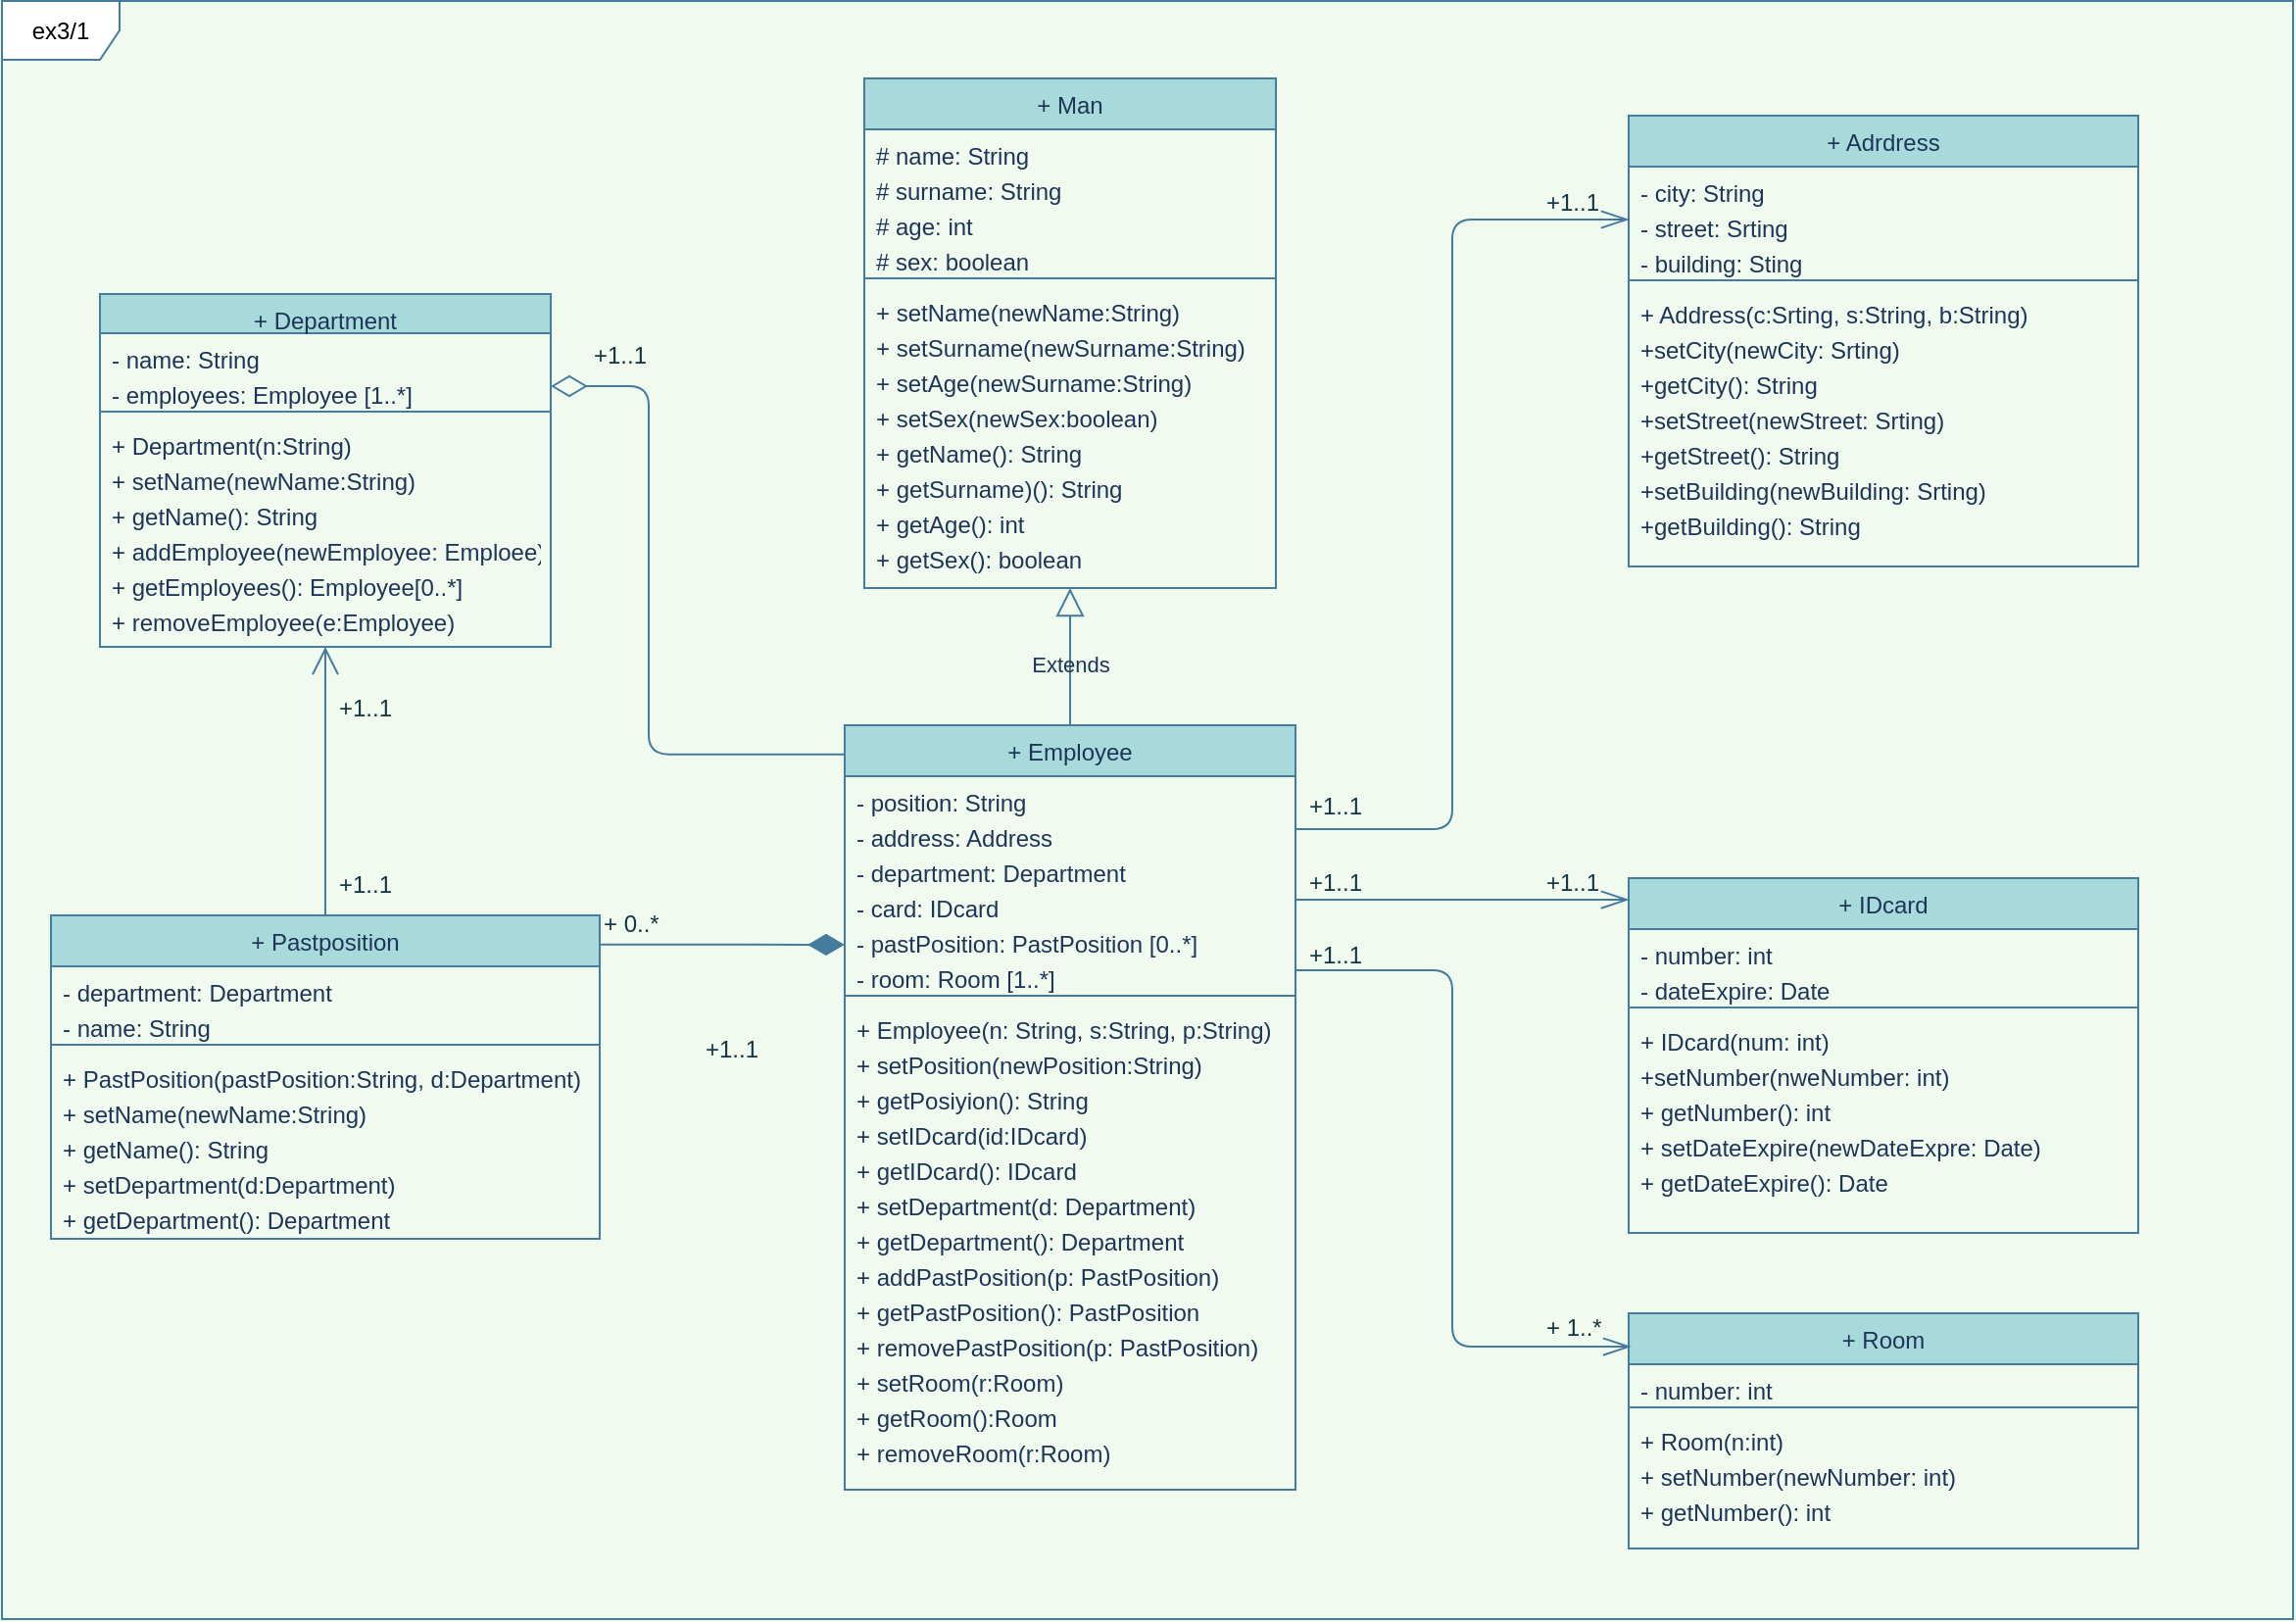<mxfile version="14.2.7" type="device" pages="2"><diagram id="0iILdP_5cUwptJnb2uIY" name="Employee"><mxGraphModel dx="2031" dy="1134" grid="0" gridSize="10" guides="1" tooltips="1" connect="1" arrows="1" fold="1" page="1" pageScale="1" pageWidth="1169" pageHeight="827" background="#F1FAEE" math="0" shadow="0"><root><mxCell id="neFrcyK-OJVRuAGMz_hc-0"/><mxCell id="neFrcyK-OJVRuAGMz_hc-1" parent="neFrcyK-OJVRuAGMz_hc-0"/><mxCell id="0Ms6TyaOkabTUyCEX6IC-0" value="ex3/1" style="shape=umlFrame;whiteSpace=wrap;html=1;strokeColor=#457B9D;" vertex="1" parent="neFrcyK-OJVRuAGMz_hc-1"><mxGeometry y="0.5" width="1169" height="825.5" as="geometry"/></mxCell><mxCell id="Z_2GAVHwuUL97Tbq77kx-0" value="+ Man" style="swimlane;fontStyle=0;align=center;verticalAlign=top;childLayout=stackLayout;horizontal=1;startSize=26;horizontalStack=0;resizeParent=1;resizeLast=0;collapsible=1;marginBottom=0;rounded=0;shadow=0;strokeWidth=1;fillColor=#A8DADC;strokeColor=#457B9D;fontColor=#1D3557;" vertex="1" parent="neFrcyK-OJVRuAGMz_hc-1"><mxGeometry x="440" y="40" width="210" height="260" as="geometry"><mxRectangle x="220" y="120" width="160" height="26" as="alternateBounds"/></mxGeometry></mxCell><mxCell id="Z_2GAVHwuUL97Tbq77kx-1" value="# name: String" style="text;align=left;verticalAlign=top;spacingLeft=4;spacingRight=4;overflow=hidden;rotatable=0;points=[[0,0.5],[1,0.5]];portConstraint=eastwest;fontColor=#1D3557;" vertex="1" parent="Z_2GAVHwuUL97Tbq77kx-0"><mxGeometry y="26" width="210" height="18" as="geometry"/></mxCell><mxCell id="Z_2GAVHwuUL97Tbq77kx-2" value="# surname: String" style="text;align=left;verticalAlign=top;spacingLeft=4;spacingRight=4;overflow=hidden;rotatable=0;points=[[0,0.5],[1,0.5]];portConstraint=eastwest;fontColor=#1D3557;" vertex="1" parent="Z_2GAVHwuUL97Tbq77kx-0"><mxGeometry y="44" width="210" height="18" as="geometry"/></mxCell><mxCell id="Z_2GAVHwuUL97Tbq77kx-3" value="# age: int" style="text;align=left;verticalAlign=top;spacingLeft=4;spacingRight=4;overflow=hidden;rotatable=0;points=[[0,0.5],[1,0.5]];portConstraint=eastwest;rounded=0;shadow=0;html=0;fontColor=#1D3557;" vertex="1" parent="Z_2GAVHwuUL97Tbq77kx-0"><mxGeometry y="62" width="210" height="18" as="geometry"/></mxCell><mxCell id="Z_2GAVHwuUL97Tbq77kx-4" value="# sex: boolean" style="text;align=left;verticalAlign=top;spacingLeft=4;spacingRight=4;overflow=hidden;rotatable=0;points=[[0,0.5],[1,0.5]];portConstraint=eastwest;rounded=0;shadow=0;html=0;fontColor=#1D3557;" vertex="1" parent="Z_2GAVHwuUL97Tbq77kx-0"><mxGeometry y="80" width="210" height="18" as="geometry"/></mxCell><mxCell id="Z_2GAVHwuUL97Tbq77kx-6" value="" style="line;html=1;strokeWidth=1;align=left;verticalAlign=middle;spacingTop=-1;spacingLeft=3;spacingRight=3;rotatable=0;labelPosition=right;points=[];portConstraint=eastwest;fillColor=#A8DADC;strokeColor=#457B9D;fontColor=#1D3557;labelBackgroundColor=#F1FAEE;" vertex="1" parent="Z_2GAVHwuUL97Tbq77kx-0"><mxGeometry y="98" width="210" height="8" as="geometry"/></mxCell><mxCell id="Z_2GAVHwuUL97Tbq77kx-7" value="+ setName(newName:String)" style="text;align=left;verticalAlign=top;spacingLeft=4;spacingRight=4;overflow=hidden;rotatable=0;points=[[0,0.5],[1,0.5]];portConstraint=eastwest;fontColor=#1D3557;" vertex="1" parent="Z_2GAVHwuUL97Tbq77kx-0"><mxGeometry y="106" width="210" height="18" as="geometry"/></mxCell><mxCell id="Z_2GAVHwuUL97Tbq77kx-8" value="+ setSurname(newSurname:String)" style="text;align=left;verticalAlign=top;spacingLeft=4;spacingRight=4;overflow=hidden;rotatable=0;points=[[0,0.5],[1,0.5]];portConstraint=eastwest;fontColor=#1D3557;" vertex="1" parent="Z_2GAVHwuUL97Tbq77kx-0"><mxGeometry y="124" width="210" height="18" as="geometry"/></mxCell><mxCell id="Z_2GAVHwuUL97Tbq77kx-9" value="+ setAge(newSurname:String)" style="text;align=left;verticalAlign=top;spacingLeft=4;spacingRight=4;overflow=hidden;rotatable=0;points=[[0,0.5],[1,0.5]];portConstraint=eastwest;fontColor=#1D3557;" vertex="1" parent="Z_2GAVHwuUL97Tbq77kx-0"><mxGeometry y="142" width="210" height="18" as="geometry"/></mxCell><mxCell id="Z_2GAVHwuUL97Tbq77kx-11" value="+ setSex(newSex:boolean)" style="text;align=left;verticalAlign=top;spacingLeft=4;spacingRight=4;overflow=hidden;rotatable=0;points=[[0,0.5],[1,0.5]];portConstraint=eastwest;fontColor=#1D3557;" vertex="1" parent="Z_2GAVHwuUL97Tbq77kx-0"><mxGeometry y="160" width="210" height="18" as="geometry"/></mxCell><mxCell id="Hs12AMYSNjTTlic0OzZ_-0" value="+ getName(): String" style="text;align=left;verticalAlign=top;spacingLeft=4;spacingRight=4;overflow=hidden;rotatable=0;points=[[0,0.5],[1,0.5]];portConstraint=eastwest;fontColor=#1D3557;" vertex="1" parent="Z_2GAVHwuUL97Tbq77kx-0"><mxGeometry y="178" width="210" height="18" as="geometry"/></mxCell><mxCell id="Z_2GAVHwuUL97Tbq77kx-12" value="+ getSurname)(): String" style="text;align=left;verticalAlign=top;spacingLeft=4;spacingRight=4;overflow=hidden;rotatable=0;points=[[0,0.5],[1,0.5]];portConstraint=eastwest;fontColor=#1D3557;" vertex="1" parent="Z_2GAVHwuUL97Tbq77kx-0"><mxGeometry y="196" width="210" height="18" as="geometry"/></mxCell><mxCell id="Z_2GAVHwuUL97Tbq77kx-13" value="+ getAge(): int" style="text;align=left;verticalAlign=top;spacingLeft=4;spacingRight=4;overflow=hidden;rotatable=0;points=[[0,0.5],[1,0.5]];portConstraint=eastwest;fontColor=#1D3557;fontSize=12;" vertex="1" parent="Z_2GAVHwuUL97Tbq77kx-0"><mxGeometry y="214" width="210" height="18" as="geometry"/></mxCell><mxCell id="Hs12AMYSNjTTlic0OzZ_-2" value="+ getSex(): boolean" style="text;align=left;verticalAlign=top;spacingLeft=4;spacingRight=4;overflow=hidden;rotatable=0;points=[[0,0.5],[1,0.5]];portConstraint=eastwest;fontColor=#1D3557;fontSize=12;" vertex="1" parent="Z_2GAVHwuUL97Tbq77kx-0"><mxGeometry y="232" width="210" height="18" as="geometry"/></mxCell><mxCell id="Hs12AMYSNjTTlic0OzZ_-3" value="+ Department" style="swimlane;fontStyle=0;align=center;verticalAlign=top;childLayout=stackLayout;horizontal=1;startSize=20;horizontalStack=0;resizeParent=1;resizeLast=0;collapsible=1;marginBottom=0;rounded=0;shadow=0;strokeWidth=1;fillColor=#A8DADC;strokeColor=#457B9D;fontColor=#1D3557;" vertex="1" parent="neFrcyK-OJVRuAGMz_hc-1"><mxGeometry x="50" y="150" width="230" height="180" as="geometry"><mxRectangle x="220" y="120" width="160" height="26" as="alternateBounds"/></mxGeometry></mxCell><mxCell id="Hs12AMYSNjTTlic0OzZ_-4" value="- name: String" style="text;align=left;verticalAlign=top;spacingLeft=4;spacingRight=4;overflow=hidden;rotatable=0;points=[[0,0.5],[1,0.5]];portConstraint=eastwest;fontColor=#1D3557;" vertex="1" parent="Hs12AMYSNjTTlic0OzZ_-3"><mxGeometry y="20" width="230" height="18" as="geometry"/></mxCell><mxCell id="Hs12AMYSNjTTlic0OzZ_-6" value="- employees: Employee [1..*]" style="text;align=left;verticalAlign=top;spacingLeft=4;spacingRight=4;overflow=hidden;rotatable=0;points=[[0,0.5],[1,0.5]];portConstraint=eastwest;rounded=0;shadow=0;html=0;fontColor=#1D3557;" vertex="1" parent="Hs12AMYSNjTTlic0OzZ_-3"><mxGeometry y="38" width="230" height="18" as="geometry"/></mxCell><mxCell id="Hs12AMYSNjTTlic0OzZ_-8" value="" style="line;html=1;strokeWidth=1;align=left;verticalAlign=middle;spacingTop=-1;spacingLeft=3;spacingRight=3;rotatable=0;labelPosition=right;points=[];portConstraint=eastwest;fillColor=#A8DADC;strokeColor=#457B9D;fontColor=#1D3557;labelBackgroundColor=#F1FAEE;" vertex="1" parent="Hs12AMYSNjTTlic0OzZ_-3"><mxGeometry y="56" width="230" height="8" as="geometry"/></mxCell><mxCell id="Hs12AMYSNjTTlic0OzZ_-9" value="+ Department(n:String)" style="text;align=left;verticalAlign=top;spacingLeft=4;spacingRight=4;overflow=hidden;rotatable=0;points=[[0,0.5],[1,0.5]];portConstraint=eastwest;fontColor=#1D3557;" vertex="1" parent="Hs12AMYSNjTTlic0OzZ_-3"><mxGeometry y="64" width="230" height="18" as="geometry"/></mxCell><mxCell id="7q_mIjjOqBe89eImIgjW-1" value="+ setName(newName:String)" style="text;align=left;verticalAlign=top;spacingLeft=4;spacingRight=4;overflow=hidden;rotatable=0;points=[[0,0.5],[1,0.5]];portConstraint=eastwest;fontColor=#1D3557;" vertex="1" parent="Hs12AMYSNjTTlic0OzZ_-3"><mxGeometry y="82" width="230" height="18" as="geometry"/></mxCell><mxCell id="7q_mIjjOqBe89eImIgjW-2" value="+ getName(): String" style="text;align=left;verticalAlign=top;spacingLeft=4;spacingRight=4;overflow=hidden;rotatable=0;points=[[0,0.5],[1,0.5]];portConstraint=eastwest;fontColor=#1D3557;" vertex="1" parent="Hs12AMYSNjTTlic0OzZ_-3"><mxGeometry y="100" width="230" height="18" as="geometry"/></mxCell><mxCell id="7q_mIjjOqBe89eImIgjW-3" value="+ addEmployee(newEmployee: Emploee)" style="text;align=left;verticalAlign=top;spacingLeft=4;spacingRight=4;overflow=hidden;rotatable=0;points=[[0,0.5],[1,0.5]];portConstraint=eastwest;fontColor=#1D3557;" vertex="1" parent="Hs12AMYSNjTTlic0OzZ_-3"><mxGeometry y="118" width="230" height="18" as="geometry"/></mxCell><mxCell id="7q_mIjjOqBe89eImIgjW-4" value="+ getEmployees(): Employee[0..*]" style="text;align=left;verticalAlign=top;spacingLeft=4;spacingRight=4;overflow=hidden;rotatable=0;points=[[0,0.5],[1,0.5]];portConstraint=eastwest;fontColor=#1D3557;" vertex="1" parent="Hs12AMYSNjTTlic0OzZ_-3"><mxGeometry y="136" width="230" height="18" as="geometry"/></mxCell><mxCell id="7q_mIjjOqBe89eImIgjW-5" value="+ removeEmployee(e:Employee)" style="text;align=left;verticalAlign=top;spacingLeft=4;spacingRight=4;overflow=hidden;rotatable=0;points=[[0,0.5],[1,0.5]];portConstraint=eastwest;fontColor=#1D3557;" vertex="1" parent="Hs12AMYSNjTTlic0OzZ_-3"><mxGeometry y="154" width="230" height="18" as="geometry"/></mxCell><mxCell id="7q_mIjjOqBe89eImIgjW-6" value="+ Adrdress" style="swimlane;fontStyle=0;align=center;verticalAlign=top;childLayout=stackLayout;horizontal=1;startSize=26;horizontalStack=0;resizeParent=1;resizeLast=0;collapsible=1;marginBottom=0;rounded=0;shadow=0;strokeWidth=1;fillColor=#A8DADC;strokeColor=#457B9D;fontColor=#1D3557;" vertex="1" parent="neFrcyK-OJVRuAGMz_hc-1"><mxGeometry x="830" y="59" width="260" height="230" as="geometry"><mxRectangle x="220" y="120" width="160" height="26" as="alternateBounds"/></mxGeometry></mxCell><mxCell id="7q_mIjjOqBe89eImIgjW-7" value="- city: String" style="text;align=left;verticalAlign=top;spacingLeft=4;spacingRight=4;overflow=hidden;rotatable=0;points=[[0,0.5],[1,0.5]];portConstraint=eastwest;fontColor=#1D3557;" vertex="1" parent="7q_mIjjOqBe89eImIgjW-6"><mxGeometry y="26" width="260" height="18" as="geometry"/></mxCell><mxCell id="7q_mIjjOqBe89eImIgjW-8" value="- street: Srting" style="text;align=left;verticalAlign=top;spacingLeft=4;spacingRight=4;overflow=hidden;rotatable=0;points=[[0,0.5],[1,0.5]];portConstraint=eastwest;fontColor=#1D3557;" vertex="1" parent="7q_mIjjOqBe89eImIgjW-6"><mxGeometry y="44" width="260" height="18" as="geometry"/></mxCell><mxCell id="7q_mIjjOqBe89eImIgjW-9" value="- building: Sting" style="text;align=left;verticalAlign=top;spacingLeft=4;spacingRight=4;overflow=hidden;rotatable=0;points=[[0,0.5],[1,0.5]];portConstraint=eastwest;rounded=0;shadow=0;html=0;fontColor=#1D3557;" vertex="1" parent="7q_mIjjOqBe89eImIgjW-6"><mxGeometry y="62" width="260" height="18" as="geometry"/></mxCell><mxCell id="7q_mIjjOqBe89eImIgjW-11" value="" style="line;html=1;strokeWidth=1;align=left;verticalAlign=middle;spacingTop=-1;spacingLeft=3;spacingRight=3;rotatable=0;labelPosition=right;points=[];portConstraint=eastwest;fillColor=#A8DADC;strokeColor=#457B9D;fontColor=#1D3557;labelBackgroundColor=#F1FAEE;" vertex="1" parent="7q_mIjjOqBe89eImIgjW-6"><mxGeometry y="80" width="260" height="8" as="geometry"/></mxCell><mxCell id="7q_mIjjOqBe89eImIgjW-12" value="+ Address(c:Srting, s:String, b:String)" style="text;align=left;verticalAlign=top;spacingLeft=4;spacingRight=4;overflow=hidden;rotatable=0;points=[[0,0.5],[1,0.5]];portConstraint=eastwest;fontColor=#1D3557;" vertex="1" parent="7q_mIjjOqBe89eImIgjW-6"><mxGeometry y="88" width="260" height="18" as="geometry"/></mxCell><mxCell id="7q_mIjjOqBe89eImIgjW-13" value="+setCity(newCity: Srting)" style="text;align=left;verticalAlign=top;spacingLeft=4;spacingRight=4;overflow=hidden;rotatable=0;points=[[0,0.5],[1,0.5]];portConstraint=eastwest;fontColor=#1D3557;" vertex="1" parent="7q_mIjjOqBe89eImIgjW-6"><mxGeometry y="106" width="260" height="18" as="geometry"/></mxCell><mxCell id="7q_mIjjOqBe89eImIgjW-14" value="+getCity(): String" style="text;align=left;verticalAlign=top;spacingLeft=4;spacingRight=4;overflow=hidden;rotatable=0;points=[[0,0.5],[1,0.5]];portConstraint=eastwest;fontColor=#1D3557;" vertex="1" parent="7q_mIjjOqBe89eImIgjW-6"><mxGeometry y="124" width="260" height="18" as="geometry"/></mxCell><mxCell id="7q_mIjjOqBe89eImIgjW-20" value="+setStreet(newStreet: Srting)" style="text;align=left;verticalAlign=top;spacingLeft=4;spacingRight=4;overflow=hidden;rotatable=0;points=[[0,0.5],[1,0.5]];portConstraint=eastwest;fontColor=#1D3557;" vertex="1" parent="7q_mIjjOqBe89eImIgjW-6"><mxGeometry y="142" width="260" height="18" as="geometry"/></mxCell><mxCell id="7q_mIjjOqBe89eImIgjW-21" value="+getStreet(): String" style="text;align=left;verticalAlign=top;spacingLeft=4;spacingRight=4;overflow=hidden;rotatable=0;points=[[0,0.5],[1,0.5]];portConstraint=eastwest;fontColor=#1D3557;" vertex="1" parent="7q_mIjjOqBe89eImIgjW-6"><mxGeometry y="160" width="260" height="18" as="geometry"/></mxCell><mxCell id="7q_mIjjOqBe89eImIgjW-22" value="+setBuilding(newBuilding: Srting)" style="text;align=left;verticalAlign=top;spacingLeft=4;spacingRight=4;overflow=hidden;rotatable=0;points=[[0,0.5],[1,0.5]];portConstraint=eastwest;fontColor=#1D3557;" vertex="1" parent="7q_mIjjOqBe89eImIgjW-6"><mxGeometry y="178" width="260" height="18" as="geometry"/></mxCell><mxCell id="7q_mIjjOqBe89eImIgjW-23" value="+getBuilding(): String" style="text;align=left;verticalAlign=top;spacingLeft=4;spacingRight=4;overflow=hidden;rotatable=0;points=[[0,0.5],[1,0.5]];portConstraint=eastwest;fontColor=#1D3557;" vertex="1" parent="7q_mIjjOqBe89eImIgjW-6"><mxGeometry y="196" width="260" height="18" as="geometry"/></mxCell><mxCell id="7q_mIjjOqBe89eImIgjW-117" style="edgeStyle=orthogonalEdgeStyle;curved=0;rounded=1;sketch=0;orthogonalLoop=1;jettySize=auto;html=1;entryX=0.5;entryY=1;entryDx=0;entryDy=0;fillColor=#A8DADC;fontColor=#1D3557;endArrow=open;endFill=0;endSize=12;startSize=12;strokeColor=#457B9D;" edge="1" parent="neFrcyK-OJVRuAGMz_hc-1" source="7q_mIjjOqBe89eImIgjW-24" target="Hs12AMYSNjTTlic0OzZ_-3"><mxGeometry relative="1" as="geometry"/></mxCell><mxCell id="7q_mIjjOqBe89eImIgjW-24" value="+ Pastposition" style="swimlane;fontStyle=0;align=center;verticalAlign=top;childLayout=stackLayout;horizontal=1;startSize=26;horizontalStack=0;resizeParent=1;resizeLast=0;collapsible=1;marginBottom=0;rounded=0;shadow=0;strokeWidth=1;fillColor=#A8DADC;strokeColor=#457B9D;fontColor=#1D3557;" vertex="1" parent="neFrcyK-OJVRuAGMz_hc-1"><mxGeometry x="25" y="467" width="280" height="165" as="geometry"><mxRectangle x="220" y="120" width="160" height="26" as="alternateBounds"/></mxGeometry></mxCell><mxCell id="7q_mIjjOqBe89eImIgjW-25" value="- department: Department" style="text;align=left;verticalAlign=top;spacingLeft=4;spacingRight=4;overflow=hidden;rotatable=0;points=[[0,0.5],[1,0.5]];portConstraint=eastwest;fontColor=#1D3557;" vertex="1" parent="7q_mIjjOqBe89eImIgjW-24"><mxGeometry y="26" width="280" height="18" as="geometry"/></mxCell><mxCell id="7q_mIjjOqBe89eImIgjW-26" value="- name: String" style="text;align=left;verticalAlign=top;spacingLeft=4;spacingRight=4;overflow=hidden;rotatable=0;points=[[0,0.5],[1,0.5]];portConstraint=eastwest;rounded=0;shadow=0;html=0;fontColor=#1D3557;" vertex="1" parent="7q_mIjjOqBe89eImIgjW-24"><mxGeometry y="44" width="280" height="18" as="geometry"/></mxCell><mxCell id="7q_mIjjOqBe89eImIgjW-27" value="" style="line;html=1;strokeWidth=1;align=left;verticalAlign=middle;spacingTop=-1;spacingLeft=3;spacingRight=3;rotatable=0;labelPosition=right;points=[];portConstraint=eastwest;fillColor=#A8DADC;strokeColor=#457B9D;fontColor=#1D3557;labelBackgroundColor=#F1FAEE;" vertex="1" parent="7q_mIjjOqBe89eImIgjW-24"><mxGeometry y="62" width="280" height="8" as="geometry"/></mxCell><mxCell id="7q_mIjjOqBe89eImIgjW-28" value="+ PastPosition(pastPosition:String, d:Department)" style="text;align=left;verticalAlign=top;spacingLeft=4;spacingRight=4;overflow=hidden;rotatable=0;points=[[0,0.5],[1,0.5]];portConstraint=eastwest;fontColor=#1D3557;" vertex="1" parent="7q_mIjjOqBe89eImIgjW-24"><mxGeometry y="70" width="280" height="18" as="geometry"/></mxCell><mxCell id="7q_mIjjOqBe89eImIgjW-29" value="+ setName(newName:String)" style="text;align=left;verticalAlign=top;spacingLeft=4;spacingRight=4;overflow=hidden;rotatable=0;points=[[0,0.5],[1,0.5]];portConstraint=eastwest;fontColor=#1D3557;" vertex="1" parent="7q_mIjjOqBe89eImIgjW-24"><mxGeometry y="88" width="280" height="18" as="geometry"/></mxCell><mxCell id="7q_mIjjOqBe89eImIgjW-30" value="+ getName(): String" style="text;align=left;verticalAlign=top;spacingLeft=4;spacingRight=4;overflow=hidden;rotatable=0;points=[[0,0.5],[1,0.5]];portConstraint=eastwest;fontColor=#1D3557;" vertex="1" parent="7q_mIjjOqBe89eImIgjW-24"><mxGeometry y="106" width="280" height="18" as="geometry"/></mxCell><mxCell id="7q_mIjjOqBe89eImIgjW-34" value="+ setDepartment(d:Department)" style="text;align=left;verticalAlign=top;spacingLeft=4;spacingRight=4;overflow=hidden;rotatable=0;points=[[0,0.5],[1,0.5]];portConstraint=eastwest;fontColor=#1D3557;" vertex="1" parent="7q_mIjjOqBe89eImIgjW-24"><mxGeometry y="124" width="280" height="18" as="geometry"/></mxCell><mxCell id="7q_mIjjOqBe89eImIgjW-35" value="+ getDepartment(): Department" style="text;align=left;verticalAlign=top;spacingLeft=4;spacingRight=4;overflow=hidden;rotatable=0;points=[[0,0.5],[1,0.5]];portConstraint=eastwest;fontColor=#1D3557;" vertex="1" parent="7q_mIjjOqBe89eImIgjW-24"><mxGeometry y="142" width="280" height="18" as="geometry"/></mxCell><mxCell id="7q_mIjjOqBe89eImIgjW-36" value="+ IDcard" style="swimlane;fontStyle=0;align=center;verticalAlign=top;childLayout=stackLayout;horizontal=1;startSize=26;horizontalStack=0;resizeParent=1;resizeLast=0;collapsible=1;marginBottom=0;rounded=0;shadow=0;strokeWidth=1;fillColor=#A8DADC;strokeColor=#457B9D;fontColor=#1D3557;" vertex="1" parent="neFrcyK-OJVRuAGMz_hc-1"><mxGeometry x="830" y="448" width="260" height="181" as="geometry"><mxRectangle x="220" y="120" width="160" height="26" as="alternateBounds"/></mxGeometry></mxCell><mxCell id="7q_mIjjOqBe89eImIgjW-37" value="- number: int" style="text;align=left;verticalAlign=top;spacingLeft=4;spacingRight=4;overflow=hidden;rotatable=0;points=[[0,0.5],[1,0.5]];portConstraint=eastwest;fontColor=#1D3557;" vertex="1" parent="7q_mIjjOqBe89eImIgjW-36"><mxGeometry y="26" width="260" height="18" as="geometry"/></mxCell><mxCell id="7q_mIjjOqBe89eImIgjW-38" value="- dateExpire: Date" style="text;align=left;verticalAlign=top;spacingLeft=4;spacingRight=4;overflow=hidden;rotatable=0;points=[[0,0.5],[1,0.5]];portConstraint=eastwest;fontColor=#1D3557;" vertex="1" parent="7q_mIjjOqBe89eImIgjW-36"><mxGeometry y="44" width="260" height="18" as="geometry"/></mxCell><mxCell id="7q_mIjjOqBe89eImIgjW-40" value="" style="line;html=1;strokeWidth=1;align=left;verticalAlign=middle;spacingTop=-1;spacingLeft=3;spacingRight=3;rotatable=0;labelPosition=right;points=[];portConstraint=eastwest;fillColor=#A8DADC;strokeColor=#457B9D;fontColor=#1D3557;labelBackgroundColor=#F1FAEE;" vertex="1" parent="7q_mIjjOqBe89eImIgjW-36"><mxGeometry y="62" width="260" height="8" as="geometry"/></mxCell><mxCell id="7q_mIjjOqBe89eImIgjW-41" value="+ IDcard(num: int)" style="text;align=left;verticalAlign=top;spacingLeft=4;spacingRight=4;overflow=hidden;rotatable=0;points=[[0,0.5],[1,0.5]];portConstraint=eastwest;fontColor=#1D3557;" vertex="1" parent="7q_mIjjOqBe89eImIgjW-36"><mxGeometry y="70" width="260" height="18" as="geometry"/></mxCell><mxCell id="7q_mIjjOqBe89eImIgjW-42" value="+setNumber(nweNumber: int)" style="text;align=left;verticalAlign=top;spacingLeft=4;spacingRight=4;overflow=hidden;rotatable=0;points=[[0,0.5],[1,0.5]];portConstraint=eastwest;fontColor=#1D3557;" vertex="1" parent="7q_mIjjOqBe89eImIgjW-36"><mxGeometry y="88" width="260" height="18" as="geometry"/></mxCell><mxCell id="7q_mIjjOqBe89eImIgjW-43" value="+ getNumber(): int" style="text;align=left;verticalAlign=top;spacingLeft=4;spacingRight=4;overflow=hidden;rotatable=0;points=[[0,0.5],[1,0.5]];portConstraint=eastwest;fontColor=#1D3557;" vertex="1" parent="7q_mIjjOqBe89eImIgjW-36"><mxGeometry y="106" width="260" height="18" as="geometry"/></mxCell><mxCell id="7q_mIjjOqBe89eImIgjW-44" value="+ setDateExpire(newDateExpre: Date)" style="text;align=left;verticalAlign=top;spacingLeft=4;spacingRight=4;overflow=hidden;rotatable=0;points=[[0,0.5],[1,0.5]];portConstraint=eastwest;fontColor=#1D3557;" vertex="1" parent="7q_mIjjOqBe89eImIgjW-36"><mxGeometry y="124" width="260" height="18" as="geometry"/></mxCell><mxCell id="7q_mIjjOqBe89eImIgjW-45" value="+ getDateExpire(): Date" style="text;align=left;verticalAlign=top;spacingLeft=4;spacingRight=4;overflow=hidden;rotatable=0;points=[[0,0.5],[1,0.5]];portConstraint=eastwest;fontColor=#1D3557;" vertex="1" parent="7q_mIjjOqBe89eImIgjW-36"><mxGeometry y="142" width="260" height="18" as="geometry"/></mxCell><mxCell id="7q_mIjjOqBe89eImIgjW-48" value="+ Room" style="swimlane;fontStyle=0;align=center;verticalAlign=top;childLayout=stackLayout;horizontal=1;startSize=26;horizontalStack=0;resizeParent=1;resizeLast=0;collapsible=1;marginBottom=0;rounded=0;shadow=0;strokeWidth=1;fillColor=#A8DADC;strokeColor=#457B9D;fontColor=#1D3557;" vertex="1" parent="neFrcyK-OJVRuAGMz_hc-1"><mxGeometry x="830" y="670" width="260" height="120" as="geometry"><mxRectangle x="220" y="120" width="160" height="26" as="alternateBounds"/></mxGeometry></mxCell><mxCell id="7q_mIjjOqBe89eImIgjW-49" value="- number: int" style="text;align=left;verticalAlign=top;spacingLeft=4;spacingRight=4;overflow=hidden;rotatable=0;points=[[0,0.5],[1,0.5]];portConstraint=eastwest;fontColor=#1D3557;" vertex="1" parent="7q_mIjjOqBe89eImIgjW-48"><mxGeometry y="26" width="260" height="18" as="geometry"/></mxCell><mxCell id="7q_mIjjOqBe89eImIgjW-51" value="" style="line;html=1;strokeWidth=1;align=left;verticalAlign=middle;spacingTop=-1;spacingLeft=3;spacingRight=3;rotatable=0;labelPosition=right;points=[];portConstraint=eastwest;fillColor=#A8DADC;strokeColor=#457B9D;fontColor=#1D3557;labelBackgroundColor=#F1FAEE;" vertex="1" parent="7q_mIjjOqBe89eImIgjW-48"><mxGeometry y="44" width="260" height="8" as="geometry"/></mxCell><mxCell id="7q_mIjjOqBe89eImIgjW-53" value="+ Room(n:int)" style="text;align=left;verticalAlign=top;spacingLeft=4;spacingRight=4;overflow=hidden;rotatable=0;points=[[0,0.5],[1,0.5]];portConstraint=eastwest;fontColor=#1D3557;" vertex="1" parent="7q_mIjjOqBe89eImIgjW-48"><mxGeometry y="52" width="260" height="18" as="geometry"/></mxCell><mxCell id="7q_mIjjOqBe89eImIgjW-54" value="+ setNumber(newNumber: int)" style="text;align=left;verticalAlign=top;spacingLeft=4;spacingRight=4;overflow=hidden;rotatable=0;points=[[0,0.5],[1,0.5]];portConstraint=eastwest;fontColor=#1D3557;" vertex="1" parent="7q_mIjjOqBe89eImIgjW-48"><mxGeometry y="70" width="260" height="18" as="geometry"/></mxCell><mxCell id="7q_mIjjOqBe89eImIgjW-57" value="+ getNumber(): int" style="text;align=left;verticalAlign=top;spacingLeft=4;spacingRight=4;overflow=hidden;rotatable=0;points=[[0,0.5],[1,0.5]];portConstraint=eastwest;fontColor=#1D3557;" vertex="1" parent="7q_mIjjOqBe89eImIgjW-48"><mxGeometry y="88" width="260" height="18" as="geometry"/></mxCell><mxCell id="7q_mIjjOqBe89eImIgjW-76" value="+ Employee" style="swimlane;fontStyle=0;align=center;verticalAlign=top;childLayout=stackLayout;horizontal=1;startSize=26;horizontalStack=0;resizeParent=1;resizeLast=0;collapsible=1;marginBottom=0;rounded=0;shadow=0;strokeWidth=1;fillColor=#A8DADC;strokeColor=#457B9D;fontColor=#1D3557;" vertex="1" parent="neFrcyK-OJVRuAGMz_hc-1"><mxGeometry x="430" y="370" width="230" height="390" as="geometry"><mxRectangle x="220" y="120" width="160" height="26" as="alternateBounds"/></mxGeometry></mxCell><mxCell id="7q_mIjjOqBe89eImIgjW-77" value="- position: String" style="text;align=left;verticalAlign=top;spacingLeft=4;spacingRight=4;overflow=hidden;rotatable=0;points=[[0,0.5],[1,0.5]];portConstraint=eastwest;fontColor=#1D3557;" vertex="1" parent="7q_mIjjOqBe89eImIgjW-76"><mxGeometry y="26" width="230" height="18" as="geometry"/></mxCell><mxCell id="7q_mIjjOqBe89eImIgjW-78" value="- address: Address" style="text;align=left;verticalAlign=top;spacingLeft=4;spacingRight=4;overflow=hidden;rotatable=0;points=[[0,0.5],[1,0.5]];portConstraint=eastwest;fontColor=#1D3557;" vertex="1" parent="7q_mIjjOqBe89eImIgjW-76"><mxGeometry y="44" width="230" height="18" as="geometry"/></mxCell><mxCell id="7q_mIjjOqBe89eImIgjW-80" value="- department: Department" style="text;align=left;verticalAlign=top;spacingLeft=4;spacingRight=4;overflow=hidden;rotatable=0;points=[[0,0.5],[1,0.5]];portConstraint=eastwest;rounded=0;shadow=0;html=0;fontColor=#1D3557;" vertex="1" parent="7q_mIjjOqBe89eImIgjW-76"><mxGeometry y="62" width="230" height="18" as="geometry"/></mxCell><mxCell id="7q_mIjjOqBe89eImIgjW-79" value="- card: IDcard" style="text;align=left;verticalAlign=top;spacingLeft=4;spacingRight=4;overflow=hidden;rotatable=0;points=[[0,0.5],[1,0.5]];portConstraint=eastwest;rounded=0;shadow=0;html=0;fontColor=#1D3557;" vertex="1" parent="7q_mIjjOqBe89eImIgjW-76"><mxGeometry y="80" width="230" height="18" as="geometry"/></mxCell><mxCell id="7q_mIjjOqBe89eImIgjW-90" value="- pastPosition: PastPosition [0..*]" style="text;align=left;verticalAlign=top;spacingLeft=4;spacingRight=4;overflow=hidden;rotatable=0;points=[[0,0.5],[1,0.5]];portConstraint=eastwest;fontColor=#1D3557;" vertex="1" parent="7q_mIjjOqBe89eImIgjW-76"><mxGeometry y="98" width="230" height="18" as="geometry"/></mxCell><mxCell id="7q_mIjjOqBe89eImIgjW-105" value="- room: Room [1..*]" style="text;align=left;verticalAlign=top;spacingLeft=4;spacingRight=4;overflow=hidden;rotatable=0;points=[[0,0.5],[1,0.5]];portConstraint=eastwest;fontColor=#1D3557;" vertex="1" parent="7q_mIjjOqBe89eImIgjW-76"><mxGeometry y="116" width="230" height="18" as="geometry"/></mxCell><mxCell id="7q_mIjjOqBe89eImIgjW-81" value="" style="line;html=1;strokeWidth=1;align=left;verticalAlign=middle;spacingTop=-1;spacingLeft=3;spacingRight=3;rotatable=0;labelPosition=right;points=[];portConstraint=eastwest;fillColor=#A8DADC;strokeColor=#457B9D;fontColor=#1D3557;labelBackgroundColor=#F1FAEE;" vertex="1" parent="7q_mIjjOqBe89eImIgjW-76"><mxGeometry y="134" width="230" height="8" as="geometry"/></mxCell><mxCell id="7q_mIjjOqBe89eImIgjW-82" value="+ Employee(n: String, s:String, p:String)" style="text;align=left;verticalAlign=top;spacingLeft=4;spacingRight=4;overflow=hidden;rotatable=0;points=[[0,0.5],[1,0.5]];portConstraint=eastwest;fontColor=#1D3557;" vertex="1" parent="7q_mIjjOqBe89eImIgjW-76"><mxGeometry y="142" width="230" height="18" as="geometry"/></mxCell><mxCell id="7q_mIjjOqBe89eImIgjW-83" value="+ setPosition(newPosition:String)" style="text;align=left;verticalAlign=top;spacingLeft=4;spacingRight=4;overflow=hidden;rotatable=0;points=[[0,0.5],[1,0.5]];portConstraint=eastwest;fontColor=#1D3557;" vertex="1" parent="7q_mIjjOqBe89eImIgjW-76"><mxGeometry y="160" width="230" height="18" as="geometry"/></mxCell><mxCell id="7q_mIjjOqBe89eImIgjW-84" value="+ getPosiyion(): String" style="text;align=left;verticalAlign=top;spacingLeft=4;spacingRight=4;overflow=hidden;rotatable=0;points=[[0,0.5],[1,0.5]];portConstraint=eastwest;fontColor=#1D3557;" vertex="1" parent="7q_mIjjOqBe89eImIgjW-76"><mxGeometry y="178" width="230" height="18" as="geometry"/></mxCell><mxCell id="7q_mIjjOqBe89eImIgjW-85" value="+ setIDcard(id:IDcard)" style="text;align=left;verticalAlign=top;spacingLeft=4;spacingRight=4;overflow=hidden;rotatable=0;points=[[0,0.5],[1,0.5]];portConstraint=eastwest;fontColor=#1D3557;" vertex="1" parent="7q_mIjjOqBe89eImIgjW-76"><mxGeometry y="196" width="230" height="18" as="geometry"/></mxCell><mxCell id="7q_mIjjOqBe89eImIgjW-86" value="+ getIDcard(): IDcard" style="text;align=left;verticalAlign=top;spacingLeft=4;spacingRight=4;overflow=hidden;rotatable=0;points=[[0,0.5],[1,0.5]];portConstraint=eastwest;fontColor=#1D3557;" vertex="1" parent="7q_mIjjOqBe89eImIgjW-76"><mxGeometry y="214" width="230" height="18" as="geometry"/></mxCell><mxCell id="7q_mIjjOqBe89eImIgjW-87" value="+ setDepartment(d: Department)" style="text;align=left;verticalAlign=top;spacingLeft=4;spacingRight=4;overflow=hidden;rotatable=0;points=[[0,0.5],[1,0.5]];portConstraint=eastwest;fontColor=#1D3557;" vertex="1" parent="7q_mIjjOqBe89eImIgjW-76"><mxGeometry y="232" width="230" height="18" as="geometry"/></mxCell><mxCell id="7q_mIjjOqBe89eImIgjW-106" value="+ getDepartment(): Department" style="text;align=left;verticalAlign=top;spacingLeft=4;spacingRight=4;overflow=hidden;rotatable=0;points=[[0,0.5],[1,0.5]];portConstraint=eastwest;fontColor=#1D3557;" vertex="1" parent="7q_mIjjOqBe89eImIgjW-76"><mxGeometry y="250" width="230" height="18" as="geometry"/></mxCell><mxCell id="7q_mIjjOqBe89eImIgjW-107" value="+ addPastPosition(p: PastPosition)" style="text;align=left;verticalAlign=top;spacingLeft=4;spacingRight=4;overflow=hidden;rotatable=0;points=[[0,0.5],[1,0.5]];portConstraint=eastwest;fontColor=#1D3557;" vertex="1" parent="7q_mIjjOqBe89eImIgjW-76"><mxGeometry y="268" width="230" height="18" as="geometry"/></mxCell><mxCell id="7q_mIjjOqBe89eImIgjW-108" value="+ getPastPosition(): PastPosition" style="text;align=left;verticalAlign=top;spacingLeft=4;spacingRight=4;overflow=hidden;rotatable=0;points=[[0,0.5],[1,0.5]];portConstraint=eastwest;fontColor=#1D3557;" vertex="1" parent="7q_mIjjOqBe89eImIgjW-76"><mxGeometry y="286" width="230" height="18" as="geometry"/></mxCell><mxCell id="7q_mIjjOqBe89eImIgjW-109" value="+ removePastPosition(p: PastPosition)" style="text;align=left;verticalAlign=top;spacingLeft=4;spacingRight=4;overflow=hidden;rotatable=0;points=[[0,0.5],[1,0.5]];portConstraint=eastwest;fontColor=#1D3557;" vertex="1" parent="7q_mIjjOqBe89eImIgjW-76"><mxGeometry y="304" width="230" height="18" as="geometry"/></mxCell><mxCell id="7q_mIjjOqBe89eImIgjW-110" value="+ setRoom(r:Room)" style="text;align=left;verticalAlign=top;spacingLeft=4;spacingRight=4;overflow=hidden;rotatable=0;points=[[0,0.5],[1,0.5]];portConstraint=eastwest;fontColor=#1D3557;" vertex="1" parent="7q_mIjjOqBe89eImIgjW-76"><mxGeometry y="322" width="230" height="18" as="geometry"/></mxCell><mxCell id="7q_mIjjOqBe89eImIgjW-111" value="+ getRoom():Room" style="text;align=left;verticalAlign=top;spacingLeft=4;spacingRight=4;overflow=hidden;rotatable=0;points=[[0,0.5],[1,0.5]];portConstraint=eastwest;fontColor=#1D3557;" vertex="1" parent="7q_mIjjOqBe89eImIgjW-76"><mxGeometry y="340" width="230" height="18" as="geometry"/></mxCell><mxCell id="7q_mIjjOqBe89eImIgjW-112" value="+ removeRoom(r:Room)" style="text;align=left;verticalAlign=top;spacingLeft=4;spacingRight=4;overflow=hidden;rotatable=0;points=[[0,0.5],[1,0.5]];portConstraint=eastwest;fontColor=#1D3557;" vertex="1" parent="7q_mIjjOqBe89eImIgjW-76"><mxGeometry y="358" width="230" height="18" as="geometry"/></mxCell><mxCell id="7q_mIjjOqBe89eImIgjW-114" style="edgeStyle=orthogonalEdgeStyle;curved=0;rounded=1;sketch=0;orthogonalLoop=1;jettySize=auto;html=1;exitX=1;exitY=0.5;exitDx=0;exitDy=0;entryX=0;entryY=0.5;entryDx=0;entryDy=0;fillColor=#A8DADC;fontColor=#1D3557;strokeColor=#457B9D;endArrow=openThin;endFill=0;endSize=12;" edge="1" parent="neFrcyK-OJVRuAGMz_hc-1" source="7q_mIjjOqBe89eImIgjW-78" target="7q_mIjjOqBe89eImIgjW-8"><mxGeometry relative="1" as="geometry"><Array as="points"><mxPoint x="740" y="423"/><mxPoint x="740" y="112"/></Array></mxGeometry></mxCell><mxCell id="7q_mIjjOqBe89eImIgjW-115" style="edgeStyle=orthogonalEdgeStyle;curved=0;rounded=1;sketch=0;orthogonalLoop=1;jettySize=auto;html=1;entryX=0;entryY=0.061;entryDx=0;entryDy=0;entryPerimeter=0;fillColor=#A8DADC;fontColor=#1D3557;strokeColor=#457B9D;endArrow=openThin;endFill=0;endSize=12;" edge="1" parent="neFrcyK-OJVRuAGMz_hc-1" source="7q_mIjjOqBe89eImIgjW-79" target="7q_mIjjOqBe89eImIgjW-36"><mxGeometry relative="1" as="geometry"/></mxCell><mxCell id="7q_mIjjOqBe89eImIgjW-116" style="edgeStyle=orthogonalEdgeStyle;curved=0;rounded=1;sketch=0;orthogonalLoop=1;jettySize=auto;html=1;exitX=1;exitY=0.5;exitDx=0;exitDy=0;entryX=0.004;entryY=0.142;entryDx=0;entryDy=0;fillColor=#A8DADC;fontColor=#1D3557;entryPerimeter=0;strokeColor=#457B9D;endArrow=openThin;endFill=0;endSize=12;" edge="1" parent="neFrcyK-OJVRuAGMz_hc-1" source="7q_mIjjOqBe89eImIgjW-105" target="7q_mIjjOqBe89eImIgjW-48"><mxGeometry relative="1" as="geometry"/></mxCell><mxCell id="qBtO2CfW1X86qBPg6yuN-0" value="+1..1" style="resizable=0;align=left;verticalAlign=bottom;labelBackgroundColor=none;fontSize=12;fillColor=#FAE5C7;strokeColor=#0F8B8D;fontColor=#143642;" connectable="0" vertex="1" parent="neFrcyK-OJVRuAGMz_hc-1"><mxGeometry x="665" y="495.997" as="geometry"/></mxCell><mxCell id="qBtO2CfW1X86qBPg6yuN-2" value="+1..1" style="resizable=0;align=left;verticalAlign=bottom;labelBackgroundColor=none;fontSize=12;fillColor=#FAE5C7;strokeColor=#0F8B8D;fontColor=#143642;" connectable="0" vertex="1" parent="neFrcyK-OJVRuAGMz_hc-1"><mxGeometry x="665" y="419.997" as="geometry"/></mxCell><mxCell id="qBtO2CfW1X86qBPg6yuN-3" value="+1..1" style="resizable=0;align=left;verticalAlign=bottom;labelBackgroundColor=none;fontSize=12;fillColor=#FAE5C7;strokeColor=#0F8B8D;fontColor=#143642;" connectable="0" vertex="1" parent="neFrcyK-OJVRuAGMz_hc-1"><mxGeometry x="786" y="458.997" as="geometry"/></mxCell><mxCell id="qBtO2CfW1X86qBPg6yuN-4" value="+1..1" style="resizable=0;align=left;verticalAlign=bottom;labelBackgroundColor=none;fontSize=12;fillColor=#FAE5C7;strokeColor=#0F8B8D;fontColor=#143642;" connectable="0" vertex="1" parent="neFrcyK-OJVRuAGMz_hc-1"><mxGeometry x="786" y="111.997" as="geometry"/></mxCell><mxCell id="h8-1yDdnRpJAGFutoMYM-0" value="" style="endArrow=diamondThin;endFill=0;endSize=16;html=1;exitX=0;exitY=0.038;exitDx=0;exitDy=0;edgeStyle=elbowEdgeStyle;exitPerimeter=0;fillColor=#dae8fc;strokeColor=#457B9D;" edge="1" parent="neFrcyK-OJVRuAGMz_hc-1" source="7q_mIjjOqBe89eImIgjW-76" target="Hs12AMYSNjTTlic0OzZ_-6"><mxGeometry width="160" relative="1" as="geometry"><mxPoint x="429.662" y="460.0" as="sourcePoint"/><mxPoint x="330" y="253.75" as="targetPoint"/><Array as="points"><mxPoint x="330" y="330"/></Array></mxGeometry></mxCell><mxCell id="h8-1yDdnRpJAGFutoMYM-1" value="+1..1" style="resizable=0;align=left;verticalAlign=bottom;labelBackgroundColor=none;fontSize=12;fillColor=#FAE5C7;strokeColor=#0F8B8D;fontColor=#143642;" connectable="0" vertex="1" parent="neFrcyK-OJVRuAGMz_hc-1"><mxGeometry x="300" y="189.997" as="geometry"/></mxCell><mxCell id="h8-1yDdnRpJAGFutoMYM-2" value="+ 0..*" style="resizable=0;align=left;verticalAlign=bottom;labelBackgroundColor=none;fontSize=12;fillColor=#FAE5C7;strokeColor=#0F8B8D;fontColor=#143642;" connectable="0" vertex="1" parent="neFrcyK-OJVRuAGMz_hc-1"><mxGeometry x="305" y="479.997" as="geometry"/></mxCell><mxCell id="h8-1yDdnRpJAGFutoMYM-3" value="+1..1" style="resizable=0;align=left;verticalAlign=bottom;labelBackgroundColor=none;fontSize=12;fillColor=#FAE5C7;strokeColor=#0F8B8D;fontColor=#143642;" connectable="0" vertex="1" parent="neFrcyK-OJVRuAGMz_hc-1"><mxGeometry x="357" y="543.997" as="geometry"/></mxCell><mxCell id="h8-1yDdnRpJAGFutoMYM-4" value="+1..1" style="resizable=0;align=left;verticalAlign=bottom;labelBackgroundColor=none;fontSize=12;fillColor=#FAE5C7;strokeColor=#0F8B8D;fontColor=#143642;" connectable="0" vertex="1" parent="neFrcyK-OJVRuAGMz_hc-1"><mxGeometry x="170" y="459.997" as="geometry"/></mxCell><mxCell id="h8-1yDdnRpJAGFutoMYM-5" value="+1..1" style="resizable=0;align=left;verticalAlign=bottom;labelBackgroundColor=none;fontSize=12;fillColor=#FAE5C7;strokeColor=#0F8B8D;fontColor=#143642;" connectable="0" vertex="1" parent="neFrcyK-OJVRuAGMz_hc-1"><mxGeometry x="170" y="369.997" as="geometry"/></mxCell><mxCell id="h8-1yDdnRpJAGFutoMYM-6" value="+ 1..*" style="resizable=0;align=left;verticalAlign=bottom;labelBackgroundColor=none;fontSize=12;fillColor=#FAE5C7;strokeColor=#0F8B8D;fontColor=#143642;" connectable="0" vertex="1" parent="neFrcyK-OJVRuAGMz_hc-1"><mxGeometry x="786" y="685.997" as="geometry"/></mxCell><mxCell id="WiiImXCOjLtuUcnCAK_Y-0" value="" style="endArrow=diamondThin;endFill=1;endSize=16;html=1;exitX=1;exitY=0.09;exitDx=0;exitDy=0;edgeStyle=elbowEdgeStyle;exitPerimeter=0;fillColor=#dae8fc;strokeColor=#457B9D;" edge="1" parent="neFrcyK-OJVRuAGMz_hc-1" source="7q_mIjjOqBe89eImIgjW-24"><mxGeometry width="160" relative="1" as="geometry"><mxPoint x="449.662" y="751.0" as="sourcePoint"/><mxPoint x="430" y="482" as="targetPoint"/><Array as="points"><mxPoint x="350" y="621"/></Array></mxGeometry></mxCell><mxCell id="CP4lJMpabPPbiwm84sM9-1" value="Extends" style="endArrow=block;endSize=12;endFill=0;html=1;strokeColor=#457B9D;fillColor=#A8DADC;fontColor=#1D3557;entryX=0.5;entryY=1;entryDx=0;entryDy=0;exitX=0.5;exitY=0;exitDx=0;exitDy=0;labelBackgroundColor=none;" edge="1" parent="neFrcyK-OJVRuAGMz_hc-1" source="7q_mIjjOqBe89eImIgjW-76" target="Z_2GAVHwuUL97Tbq77kx-0"><mxGeometry x="-0.114" width="160" relative="1" as="geometry"><mxPoint x="380" y="330" as="sourcePoint"/><mxPoint x="540" y="330" as="targetPoint"/><mxPoint as="offset"/></mxGeometry></mxCell><mxCell id="tJTKI__-I1dzx4WTe8xT-0" value="+1..1" style="resizable=0;align=left;verticalAlign=bottom;labelBackgroundColor=none;fontSize=12;fillColor=#FAE5C7;strokeColor=#0F8B8D;fontColor=#143642;" connectable="0" vertex="1" parent="neFrcyK-OJVRuAGMz_hc-1"><mxGeometry x="665" y="458.997" as="geometry"/></mxCell></root></mxGraphModel></diagram><diagram id="C5RBs43oDa-KdzZeNtuy" name="Customer"><mxGraphModel dx="1422" dy="794" grid="0" gridSize="10" guides="1" tooltips="1" connect="1" arrows="1" fold="1" page="1" pageScale="1" pageWidth="1169" pageHeight="827" background="#DAD2D8" math="0" shadow="1"><root><mxCell id="WIyWlLk6GJQsqaUBKTNV-0"/><mxCell id="WIyWlLk6GJQsqaUBKTNV-1" parent="WIyWlLk6GJQsqaUBKTNV-0"/><mxCell id="gXpTogsvWvo7gg6yOBaR-48" value="ex3/2" style="shape=umlFrame;whiteSpace=wrap;html=1;" parent="WIyWlLk6GJQsqaUBKTNV-1" vertex="1"><mxGeometry x="3" width="1166" height="825" as="geometry"/></mxCell><mxCell id="zkfFHV4jXpPFQw0GAbJ--0" value="+ Customer" style="swimlane;fontStyle=0;align=center;verticalAlign=top;childLayout=stackLayout;horizontal=1;startSize=26;horizontalStack=0;resizeParent=1;resizeLast=0;collapsible=1;marginBottom=0;rounded=0;shadow=0;strokeWidth=1;fillColor=#FAE5C7;strokeColor=#0F8B8D;fontColor=#143642;" parent="WIyWlLk6GJQsqaUBKTNV-1" vertex="1"><mxGeometry x="408" y="317" width="169" height="259" as="geometry"><mxRectangle x="220" y="120" width="160" height="26" as="alternateBounds"/></mxGeometry></mxCell><mxCell id="gXpTogsvWvo7gg6yOBaR-47" value="- customerID: long" style="text;align=left;verticalAlign=top;spacingLeft=4;spacingRight=4;overflow=hidden;rotatable=0;points=[[0,0.5],[1,0.5]];portConstraint=eastwest;fontColor=#143642;" parent="zkfFHV4jXpPFQw0GAbJ--0" vertex="1"><mxGeometry y="26" width="169" height="18" as="geometry"/></mxCell><mxCell id="zkfFHV4jXpPFQw0GAbJ--1" value="- fullName: String" style="text;align=left;verticalAlign=top;spacingLeft=4;spacingRight=4;overflow=hidden;rotatable=0;points=[[0,0.5],[1,0.5]];portConstraint=eastwest;fontColor=#143642;" parent="zkfFHV4jXpPFQw0GAbJ--0" vertex="1"><mxGeometry y="44" width="169" height="18" as="geometry"/></mxCell><mxCell id="zkfFHV4jXpPFQw0GAbJ--2" value="- phoneNumber: String [1..*]" style="text;align=left;verticalAlign=top;spacingLeft=4;spacingRight=4;overflow=hidden;rotatable=0;points=[[0,0.5],[1,0.5]];portConstraint=eastwest;rounded=0;shadow=0;html=0;fontColor=#143642;" parent="zkfFHV4jXpPFQw0GAbJ--0" vertex="1"><mxGeometry y="62" width="169" height="18" as="geometry"/></mxCell><mxCell id="zkfFHV4jXpPFQw0GAbJ--3" value="- address: Address" style="text;align=left;verticalAlign=top;spacingLeft=4;spacingRight=4;overflow=hidden;rotatable=0;points=[[0,0.5],[1,0.5]];portConstraint=eastwest;rounded=0;shadow=0;html=0;fontColor=#143642;" parent="zkfFHV4jXpPFQw0GAbJ--0" vertex="1"><mxGeometry y="80" width="169" height="18" as="geometry"/></mxCell><mxCell id="gXpTogsvWvo7gg6yOBaR-44" value="- accounts: Account" style="text;align=left;verticalAlign=top;spacingLeft=4;spacingRight=4;overflow=hidden;rotatable=0;points=[[0,0.5],[1,0.5]];portConstraint=eastwest;rounded=0;shadow=0;html=0;fontColor=#143642;" parent="zkfFHV4jXpPFQw0GAbJ--0" vertex="1"><mxGeometry y="98" width="169" height="18" as="geometry"/></mxCell><mxCell id="zkfFHV4jXpPFQw0GAbJ--4" value="" style="line;html=1;strokeWidth=1;align=left;verticalAlign=middle;spacingTop=-1;spacingLeft=3;spacingRight=3;rotatable=0;labelPosition=right;points=[];portConstraint=eastwest;fillColor=#FAE5C7;strokeColor=#0F8B8D;fontColor=#143642;labelBackgroundColor=#DAD2D8;" parent="zkfFHV4jXpPFQw0GAbJ--0" vertex="1"><mxGeometry y="116" width="169" height="8" as="geometry"/></mxCell><mxCell id="YqmjPhUzkykBAIP3m5xf-9" value="+ Customer(f:String)" style="text;align=left;verticalAlign=top;spacingLeft=4;spacingRight=4;overflow=hidden;rotatable=0;points=[[0,0.5],[1,0.5]];portConstraint=eastwest;fontColor=#143642;" vertex="1" parent="zkfFHV4jXpPFQw0GAbJ--0"><mxGeometry y="124" width="169" height="18" as="geometry"/></mxCell><mxCell id="zkfFHV4jXpPFQw0GAbJ--5" value="+ getCustomerID" style="text;align=left;verticalAlign=top;spacingLeft=4;spacingRight=4;overflow=hidden;rotatable=0;points=[[0,0.5],[1,0.5]];portConstraint=eastwest;fontColor=#143642;" parent="zkfFHV4jXpPFQw0GAbJ--0" vertex="1"><mxGeometry y="142" width="169" height="18" as="geometry"/></mxCell><mxCell id="YqmjPhUzkykBAIP3m5xf-10" value="+ setAddress(a:Address)" style="text;align=left;verticalAlign=top;spacingLeft=4;spacingRight=4;overflow=hidden;rotatable=0;points=[[0,0.5],[1,0.5]];portConstraint=eastwest;fontColor=#143642;" vertex="1" parent="zkfFHV4jXpPFQw0GAbJ--0"><mxGeometry y="160" width="169" height="18" as="geometry"/></mxCell><mxCell id="YqmjPhUzkykBAIP3m5xf-11" value="+ getAddress(): Adddress" style="text;align=left;verticalAlign=top;spacingLeft=4;spacingRight=4;overflow=hidden;rotatable=0;points=[[0,0.5],[1,0.5]];portConstraint=eastwest;fontColor=#143642;" vertex="1" parent="zkfFHV4jXpPFQw0GAbJ--0"><mxGeometry y="178" width="169" height="18" as="geometry"/></mxCell><mxCell id="YqmjPhUzkykBAIP3m5xf-12" value="+ addPnoneNumber(p:String)" style="text;align=left;verticalAlign=top;spacingLeft=4;spacingRight=4;overflow=hidden;rotatable=0;points=[[0,0.5],[1,0.5]];portConstraint=eastwest;fontColor=#143642;" vertex="1" parent="zkfFHV4jXpPFQw0GAbJ--0"><mxGeometry y="196" width="169" height="18" as="geometry"/></mxCell><mxCell id="YqmjPhUzkykBAIP3m5xf-13" value="+ delPnoneNumber(p:String)" style="text;align=left;verticalAlign=top;spacingLeft=4;spacingRight=4;overflow=hidden;rotatable=0;points=[[0,0.5],[1,0.5]];portConstraint=eastwest;fontColor=#143642;" vertex="1" parent="zkfFHV4jXpPFQw0GAbJ--0"><mxGeometry y="214" width="169" height="18" as="geometry"/></mxCell><mxCell id="YqmjPhUzkykBAIP3m5xf-14" value="+ getPnoneNumber(): String" style="text;align=left;verticalAlign=top;spacingLeft=4;spacingRight=4;overflow=hidden;rotatable=0;points=[[0,0.5],[1,0.5]];portConstraint=eastwest;fontColor=#143642;fontSize=12;" vertex="1" parent="zkfFHV4jXpPFQw0GAbJ--0"><mxGeometry y="232" width="169" height="18" as="geometry"/></mxCell><mxCell id="zkfFHV4jXpPFQw0GAbJ--17" value="+ Address" style="swimlane;fontStyle=0;align=center;verticalAlign=top;childLayout=stackLayout;horizontal=1;startSize=26;horizontalStack=0;resizeParent=1;resizeLast=0;collapsible=1;marginBottom=0;rounded=0;shadow=0;strokeWidth=1;fillColor=#FAE5C7;strokeColor=#0F8B8D;fontColor=#143642;" parent="WIyWlLk6GJQsqaUBKTNV-1" vertex="1"><mxGeometry x="116" y="321" width="212" height="216" as="geometry"><mxRectangle x="550" y="140" width="160" height="26" as="alternateBounds"/></mxGeometry></mxCell><mxCell id="zkfFHV4jXpPFQw0GAbJ--18" value="+ street: String" style="text;align=left;verticalAlign=top;spacingLeft=4;spacingRight=4;overflow=hidden;rotatable=0;points=[[0,0.5],[1,0.5]];portConstraint=eastwest;fontColor=#143642;" parent="zkfFHV4jXpPFQw0GAbJ--17" vertex="1"><mxGeometry y="26" width="212" height="18" as="geometry"/></mxCell><mxCell id="zkfFHV4jXpPFQw0GAbJ--19" value="+ city: String" style="text;align=left;verticalAlign=top;spacingLeft=4;spacingRight=4;overflow=hidden;rotatable=0;points=[[0,0.5],[1,0.5]];portConstraint=eastwest;rounded=0;shadow=0;html=0;fontColor=#143642;" parent="zkfFHV4jXpPFQw0GAbJ--17" vertex="1"><mxGeometry y="44" width="212" height="18" as="geometry"/></mxCell><mxCell id="zkfFHV4jXpPFQw0GAbJ--20" value="+ state; String" style="text;align=left;verticalAlign=top;spacingLeft=4;spacingRight=4;overflow=hidden;rotatable=0;points=[[0,0.5],[1,0.5]];portConstraint=eastwest;rounded=0;shadow=0;html=0;fontColor=#143642;" parent="zkfFHV4jXpPFQw0GAbJ--17" vertex="1"><mxGeometry y="62" width="212" height="18" as="geometry"/></mxCell><mxCell id="zkfFHV4jXpPFQw0GAbJ--21" value="+ postalCode: int" style="text;align=left;verticalAlign=top;spacingLeft=4;spacingRight=4;overflow=hidden;rotatable=0;points=[[0,0.5],[1,0.5]];portConstraint=eastwest;rounded=0;shadow=0;html=0;fontColor=#143642;" parent="zkfFHV4jXpPFQw0GAbJ--17" vertex="1"><mxGeometry y="80" width="212" height="18" as="geometry"/></mxCell><mxCell id="zkfFHV4jXpPFQw0GAbJ--22" value="+ country: String" style="text;align=left;verticalAlign=top;spacingLeft=4;spacingRight=4;overflow=hidden;rotatable=0;points=[[0,0.5],[1,0.5]];portConstraint=eastwest;rounded=0;shadow=0;html=0;fontColor=#143642;" parent="zkfFHV4jXpPFQw0GAbJ--17" vertex="1"><mxGeometry y="98" width="212" height="18" as="geometry"/></mxCell><mxCell id="zkfFHV4jXpPFQw0GAbJ--23" value="" style="line;html=1;strokeWidth=1;align=left;verticalAlign=middle;spacingTop=-1;spacingLeft=3;spacingRight=3;rotatable=0;labelPosition=right;points=[];portConstraint=eastwest;fillColor=#FAE5C7;strokeColor=#0F8B8D;fontColor=#143642;labelBackgroundColor=#DAD2D8;" parent="zkfFHV4jXpPFQw0GAbJ--17" vertex="1"><mxGeometry y="116" width="212" height="8" as="geometry"/></mxCell><mxCell id="zkfFHV4jXpPFQw0GAbJ--24" value="+ Address(s:String, c:Sting, st:String)" style="text;align=left;verticalAlign=top;spacingLeft=4;spacingRight=4;overflow=hidden;rotatable=0;points=[[0,0.5],[1,0.5]];portConstraint=eastwest;fontColor=#143642;" parent="zkfFHV4jXpPFQw0GAbJ--17" vertex="1"><mxGeometry y="124" width="212" height="18" as="geometry"/></mxCell><mxCell id="qf4WGKqLTNErT-KG8Wxx-0" value="+getPostalCode(): String" style="text;align=left;verticalAlign=top;spacingLeft=4;spacingRight=4;overflow=hidden;rotatable=0;points=[[0,0.5],[1,0.5]];portConstraint=eastwest;fontColor=#143642;" vertex="1" parent="zkfFHV4jXpPFQw0GAbJ--17"><mxGeometry y="142" width="212" height="18" as="geometry"/></mxCell><mxCell id="qf4WGKqLTNErT-KG8Wxx-1" value="+setPostalCode(cide:String)" style="text;align=left;verticalAlign=top;spacingLeft=4;spacingRight=4;overflow=hidden;rotatable=0;points=[[0,0.5],[1,0.5]];portConstraint=eastwest;fontColor=#143642;" vertex="1" parent="zkfFHV4jXpPFQw0GAbJ--17"><mxGeometry y="160" width="212" height="18" as="geometry"/></mxCell><mxCell id="qf4WGKqLTNErT-KG8Wxx-3" value="+getCounrty(): String" style="text;align=left;verticalAlign=top;spacingLeft=4;spacingRight=4;overflow=hidden;rotatable=0;points=[[0,0.5],[1,0.5]];portConstraint=eastwest;fontColor=#143642;" vertex="1" parent="zkfFHV4jXpPFQw0GAbJ--17"><mxGeometry y="178" width="212" height="18" as="geometry"/></mxCell><mxCell id="qf4WGKqLTNErT-KG8Wxx-2" value="+setCountry(country:String)" style="text;align=left;verticalAlign=top;spacingLeft=4;spacingRight=4;overflow=hidden;rotatable=0;points=[[0,0.5],[1,0.5]];portConstraint=eastwest;fontColor=#143642;" vertex="1" parent="zkfFHV4jXpPFQw0GAbJ--17"><mxGeometry y="196" width="212" height="18" as="geometry"/></mxCell><mxCell id="zkfFHV4jXpPFQw0GAbJ--26" value="" style="endArrow=open;shadow=0;strokeWidth=1;rounded=0;endFill=1;edgeStyle=elbowEdgeStyle;elbow=vertical;fontColor=#143642;labelBackgroundColor=#DAD2D8;endSize=12;" parent="WIyWlLk6GJQsqaUBKTNV-1" source="zkfFHV4jXpPFQw0GAbJ--3" target="zkfFHV4jXpPFQw0GAbJ--17" edge="1"><mxGeometry x="0.5" y="41" relative="1" as="geometry"><mxPoint x="76" y="593" as="sourcePoint"/><mxPoint x="236" y="593" as="targetPoint"/><mxPoint x="-40" y="32" as="offset"/></mxGeometry></mxCell><mxCell id="zkfFHV4jXpPFQw0GAbJ--27" value="1..*" style="resizable=0;align=left;verticalAlign=bottom;labelBackgroundColor=none;fontSize=12;fillColor=#FAE5C7;strokeColor=#0F8B8D;fontColor=#143642;" parent="zkfFHV4jXpPFQw0GAbJ--26" connectable="0" vertex="1"><mxGeometry x="-1" relative="1" as="geometry"><mxPoint x="-25" y="-3.2" as="offset"/></mxGeometry></mxCell><mxCell id="gXpTogsvWvo7gg6yOBaR-0" value="+ Bank" style="swimlane;fontStyle=0;align=center;verticalAlign=top;childLayout=stackLayout;horizontal=1;startSize=26;horizontalStack=0;resizeParent=1;resizeLast=0;collapsible=1;marginBottom=0;rounded=0;shadow=0;strokeWidth=1;fillColor=#FAE5C7;strokeColor=#0F8B8D;fontColor=#143642;" parent="WIyWlLk6GJQsqaUBKTNV-1" vertex="1"><mxGeometry x="118" y="80" width="190" height="148" as="geometry"><mxRectangle x="220" y="120" width="160" height="26" as="alternateBounds"/></mxGeometry></mxCell><mxCell id="gXpTogsvWvo7gg6yOBaR-1" value="+ name: String" style="text;align=left;verticalAlign=top;spacingLeft=4;spacingRight=4;overflow=hidden;rotatable=0;points=[[0,0.5],[1,0.5]];portConstraint=eastwest;fontColor=#143642;" parent="gXpTogsvWvo7gg6yOBaR-0" vertex="1"><mxGeometry y="26" width="190" height="18" as="geometry"/></mxCell><mxCell id="gXpTogsvWvo7gg6yOBaR-2" value="- customers: Customer" style="text;align=left;verticalAlign=top;spacingLeft=4;spacingRight=4;overflow=hidden;rotatable=0;points=[[0,0.5],[1,0.5]];portConstraint=eastwest;rounded=0;shadow=0;html=0;fontColor=#143642;" parent="gXpTogsvWvo7gg6yOBaR-0" vertex="1"><mxGeometry y="44" width="190" height="18" as="geometry"/></mxCell><mxCell id="gXpTogsvWvo7gg6yOBaR-4" value="" style="line;html=1;strokeWidth=1;align=left;verticalAlign=middle;spacingTop=-1;spacingLeft=3;spacingRight=3;rotatable=0;labelPosition=right;points=[];portConstraint=eastwest;fillColor=#FAE5C7;strokeColor=#0F8B8D;fontColor=#143642;labelBackgroundColor=#DAD2D8;" parent="gXpTogsvWvo7gg6yOBaR-0" vertex="1"><mxGeometry y="62" width="190" height="8" as="geometry"/></mxCell><mxCell id="gXpTogsvWvo7gg6yOBaR-5" value="+ Bank(n: String)" style="text;align=left;verticalAlign=top;spacingLeft=4;spacingRight=4;overflow=hidden;rotatable=0;points=[[0,0.5],[1,0.5]];portConstraint=eastwest;fontColor=#143642;" parent="gXpTogsvWvo7gg6yOBaR-0" vertex="1"><mxGeometry y="70" width="190" height="18" as="geometry"/></mxCell><mxCell id="YqmjPhUzkykBAIP3m5xf-0" value="+ addCustomer(c:Custimer)" style="text;align=left;verticalAlign=top;spacingLeft=4;spacingRight=4;overflow=hidden;rotatable=0;points=[[0,0.5],[1,0.5]];portConstraint=eastwest;fontColor=#143642;" vertex="1" parent="gXpTogsvWvo7gg6yOBaR-0"><mxGeometry y="88" width="190" height="18" as="geometry"/></mxCell><mxCell id="YqmjPhUzkykBAIP3m5xf-1" value="+ delCustomer(c:Custimer)" style="text;align=left;verticalAlign=top;spacingLeft=4;spacingRight=4;overflow=hidden;rotatable=0;points=[[0,0.5],[1,0.5]];portConstraint=eastwest;fontColor=#143642;" vertex="1" parent="gXpTogsvWvo7gg6yOBaR-0"><mxGeometry y="106" width="190" height="18" as="geometry"/></mxCell><mxCell id="YqmjPhUzkykBAIP3m5xf-2" value="+ getCustomers(): Customer" style="text;align=left;verticalAlign=top;spacingLeft=4;spacingRight=4;overflow=hidden;rotatable=0;points=[[0,0.5],[1,0.5]];portConstraint=eastwest;fontColor=#143642;" vertex="1" parent="gXpTogsvWvo7gg6yOBaR-0"><mxGeometry y="124" width="190" height="24" as="geometry"/></mxCell><mxCell id="gXpTogsvWvo7gg6yOBaR-12" value="+ Account" style="swimlane;fontStyle=0;align=center;verticalAlign=top;childLayout=stackLayout;horizontal=1;startSize=26;horizontalStack=0;resizeParent=1;resizeLast=0;collapsible=1;marginBottom=0;rounded=0;shadow=0;strokeWidth=1;fillColor=#FAE5C7;strokeColor=#0F8B8D;fontColor=#143642;" parent="WIyWlLk6GJQsqaUBKTNV-1" vertex="1"><mxGeometry x="696" y="195" width="160" height="138" as="geometry"><mxRectangle x="220" y="120" width="160" height="26" as="alternateBounds"/></mxGeometry></mxCell><mxCell id="gXpTogsvWvo7gg6yOBaR-13" value="# balance: double" style="text;align=left;verticalAlign=top;spacingLeft=4;spacingRight=4;overflow=hidden;rotatable=0;points=[[0,0.5],[1,0.5]];portConstraint=eastwest;fontColor=#143642;" parent="gXpTogsvWvo7gg6yOBaR-12" vertex="1"><mxGeometry y="26" width="160" height="18" as="geometry"/></mxCell><mxCell id="gXpTogsvWvo7gg6yOBaR-16" value="" style="line;html=1;strokeWidth=1;align=left;verticalAlign=middle;spacingTop=-1;spacingLeft=3;spacingRight=3;rotatable=0;labelPosition=right;points=[];portConstraint=eastwest;fillColor=#FAE5C7;strokeColor=#0F8B8D;fontColor=#143642;labelBackgroundColor=#DAD2D8;" parent="gXpTogsvWvo7gg6yOBaR-12" vertex="1"><mxGeometry y="44" width="160" height="8" as="geometry"/></mxCell><mxCell id="gXpTogsvWvo7gg6yOBaR-17" value="+Account(b:double)" style="text;align=left;verticalAlign=top;spacingLeft=4;spacingRight=4;overflow=hidden;rotatable=0;points=[[0,0.5],[1,0.5]];portConstraint=eastwest;fontColor=#143642;" parent="gXpTogsvWvo7gg6yOBaR-12" vertex="1"><mxGeometry y="52" width="160" height="18" as="geometry"/></mxCell><mxCell id="gXpTogsvWvo7gg6yOBaR-30" value="+ getBalance(): double" style="text;align=left;verticalAlign=top;spacingLeft=4;spacingRight=4;overflow=hidden;rotatable=0;points=[[0,0.5],[1,0.5]];portConstraint=eastwest;fontColor=#143642;" parent="gXpTogsvWvo7gg6yOBaR-12" vertex="1"><mxGeometry y="70" width="160" height="18" as="geometry"/></mxCell><mxCell id="gXpTogsvWvo7gg6yOBaR-31" value="+ deposit(amount:double)" style="text;align=left;verticalAlign=top;spacingLeft=4;spacingRight=4;overflow=hidden;rotatable=0;points=[[0,0.5],[1,0.5]];portConstraint=eastwest;fontColor=#143642;" parent="gXpTogsvWvo7gg6yOBaR-12" vertex="1"><mxGeometry y="88" width="160" height="18" as="geometry"/></mxCell><mxCell id="gXpTogsvWvo7gg6yOBaR-32" value="+ withdraw(amount:double)" style="text;align=left;verticalAlign=top;spacingLeft=4;spacingRight=4;overflow=hidden;rotatable=0;points=[[0,0.5],[1,0.5]];portConstraint=eastwest;fontColor=#143642;" parent="gXpTogsvWvo7gg6yOBaR-12" vertex="1"><mxGeometry y="106" width="160" height="18" as="geometry"/></mxCell><mxCell id="gXpTogsvWvo7gg6yOBaR-18" value="+ SavingAccount" style="swimlane;fontStyle=0;align=center;verticalAlign=top;childLayout=stackLayout;horizontal=1;startSize=26;horizontalStack=0;resizeParent=1;resizeLast=0;collapsible=1;marginBottom=0;rounded=0;shadow=0;strokeWidth=1;fillColor=#FAE5C7;strokeColor=#0F8B8D;fontColor=#143642;" parent="WIyWlLk6GJQsqaUBKTNV-1" vertex="1"><mxGeometry x="843" y="377" width="241" height="138" as="geometry"><mxRectangle x="220" y="120" width="160" height="26" as="alternateBounds"/></mxGeometry></mxCell><mxCell id="gXpTogsvWvo7gg6yOBaR-20" value="- interestRate: double" style="text;align=left;verticalAlign=top;spacingLeft=4;spacingRight=4;overflow=hidden;rotatable=0;points=[[0,0.5],[1,0.5]];portConstraint=eastwest;rounded=0;shadow=0;html=0;fontColor=#143642;" parent="gXpTogsvWvo7gg6yOBaR-18" vertex="1"><mxGeometry y="26" width="241" height="18" as="geometry"/></mxCell><mxCell id="gXpTogsvWvo7gg6yOBaR-22" value="" style="line;html=1;strokeWidth=1;align=left;verticalAlign=middle;spacingTop=-1;spacingLeft=3;spacingRight=3;rotatable=0;labelPosition=right;points=[];portConstraint=eastwest;fillColor=#FAE5C7;strokeColor=#0F8B8D;fontColor=#143642;labelBackgroundColor=#DAD2D8;" parent="gXpTogsvWvo7gg6yOBaR-18" vertex="1"><mxGeometry y="44" width="241" height="8" as="geometry"/></mxCell><mxCell id="gXpTogsvWvo7gg6yOBaR-40" value="+ SavingAccount(balance:double, i:double)" style="text;align=left;verticalAlign=top;spacingLeft=4;spacingRight=4;overflow=hidden;rotatable=0;points=[[0,0.5],[1,0.5]];portConstraint=eastwest;fontColor=#143642;" parent="gXpTogsvWvo7gg6yOBaR-18" vertex="1"><mxGeometry y="52" width="241" height="18" as="geometry"/></mxCell><mxCell id="gXpTogsvWvo7gg6yOBaR-23" value="+ setIntrrestRate(i:double)" style="text;align=left;verticalAlign=top;spacingLeft=4;spacingRight=4;overflow=hidden;rotatable=0;points=[[0,0.5],[1,0.5]];portConstraint=eastwest;fontColor=#143642;" parent="gXpTogsvWvo7gg6yOBaR-18" vertex="1"><mxGeometry y="70" width="241" height="18" as="geometry"/></mxCell><mxCell id="gXpTogsvWvo7gg6yOBaR-39" value="+ getIntrrestRate():  double" style="text;align=left;verticalAlign=top;spacingLeft=4;spacingRight=4;overflow=hidden;rotatable=0;points=[[0,0.5],[1,0.5]];portConstraint=eastwest;fontColor=#143642;" parent="gXpTogsvWvo7gg6yOBaR-18" vertex="1"><mxGeometry y="88" width="241" height="18" as="geometry"/></mxCell><mxCell id="gXpTogsvWvo7gg6yOBaR-24" value="+ CheckingAccount" style="swimlane;fontStyle=0;align=center;verticalAlign=top;childLayout=stackLayout;horizontal=1;startSize=26;horizontalStack=0;resizeParent=1;resizeLast=0;collapsible=1;marginBottom=0;rounded=0;shadow=0;strokeWidth=1;fillColor=#FAE5C7;strokeColor=#0F8B8D;fontColor=#143642;" parent="WIyWlLk6GJQsqaUBKTNV-1" vertex="1"><mxGeometry x="823" y="562" width="261" height="138" as="geometry"><mxRectangle x="220" y="120" width="160" height="26" as="alternateBounds"/></mxGeometry></mxCell><mxCell id="gXpTogsvWvo7gg6yOBaR-26" value="- overdraftAmount" style="text;align=left;verticalAlign=top;spacingLeft=4;spacingRight=4;overflow=hidden;rotatable=0;points=[[0,0.5],[1,0.5]];portConstraint=eastwest;rounded=0;shadow=0;html=0;fontColor=#143642;" parent="gXpTogsvWvo7gg6yOBaR-24" vertex="1"><mxGeometry y="26" width="261" height="18" as="geometry"/></mxCell><mxCell id="gXpTogsvWvo7gg6yOBaR-28" value="" style="line;html=1;strokeWidth=1;align=left;verticalAlign=middle;spacingTop=-1;spacingLeft=3;spacingRight=3;rotatable=0;labelPosition=right;points=[];portConstraint=eastwest;fillColor=#FAE5C7;strokeColor=#0F8B8D;fontColor=#143642;labelBackgroundColor=#DAD2D8;" parent="gXpTogsvWvo7gg6yOBaR-24" vertex="1"><mxGeometry y="44" width="261" height="8" as="geometry"/></mxCell><mxCell id="gXpTogsvWvo7gg6yOBaR-29" value="+  CheckingAccount(balance:double, o:double)" style="text;align=left;verticalAlign=top;spacingLeft=4;spacingRight=4;overflow=hidden;rotatable=0;points=[[0,0.5],[1,0.5]];portConstraint=eastwest;fontColor=#143642;" parent="gXpTogsvWvo7gg6yOBaR-24" vertex="1"><mxGeometry y="52" width="261" height="18" as="geometry"/></mxCell><mxCell id="gXpTogsvWvo7gg6yOBaR-41" value="+ withdraw(amount: double)" style="text;align=left;verticalAlign=top;spacingLeft=4;spacingRight=4;overflow=hidden;rotatable=0;points=[[0,0.5],[1,0.5]];portConstraint=eastwest;fontColor=#143642;" parent="gXpTogsvWvo7gg6yOBaR-24" vertex="1"><mxGeometry y="70" width="261" height="18" as="geometry"/></mxCell><mxCell id="gXpTogsvWvo7gg6yOBaR-42" value="+ setOverdraftAmount(o:double)" style="text;align=left;verticalAlign=top;spacingLeft=4;spacingRight=4;overflow=hidden;rotatable=0;points=[[0,0.5],[1,0.5]];portConstraint=eastwest;fontColor=#143642;" parent="gXpTogsvWvo7gg6yOBaR-24" vertex="1"><mxGeometry y="88" width="261" height="18" as="geometry"/></mxCell><mxCell id="gXpTogsvWvo7gg6yOBaR-43" value="+ getOverdraftAmount(): double" style="text;align=left;verticalAlign=top;spacingLeft=4;spacingRight=4;overflow=hidden;rotatable=0;points=[[0,0.5],[1,0.5]];portConstraint=eastwest;fontColor=#143642;" parent="gXpTogsvWvo7gg6yOBaR-24" vertex="1"><mxGeometry y="106" width="261" height="18" as="geometry"/></mxCell><mxCell id="gXpTogsvWvo7gg6yOBaR-33" value="" style="endArrow=none;html=1;edgeStyle=orthogonalEdgeStyle;exitX=0.5;exitY=1;exitDx=0;exitDy=0;entryX=0.5;entryY=0;entryDx=0;entryDy=0;startArrow=block;startFill=0;endSize=12;fillColor=#f8cecc;startSize=12;" parent="WIyWlLk6GJQsqaUBKTNV-1" source="gXpTogsvWvo7gg6yOBaR-12" target="gXpTogsvWvo7gg6yOBaR-18" edge="1"><mxGeometry relative="1" as="geometry"><mxPoint x="643" y="481" as="sourcePoint"/><mxPoint x="803" y="481" as="targetPoint"/><Array as="points"><mxPoint x="785" y="359"/><mxPoint x="964" y="359"/><mxPoint x="964" y="377"/></Array></mxGeometry></mxCell><mxCell id="gXpTogsvWvo7gg6yOBaR-36" value="" style="endArrow=none;html=1;edgeStyle=orthogonalEdgeStyle;exitX=0.5;exitY=1;exitDx=0;exitDy=0;entryX=0.5;entryY=0;entryDx=0;entryDy=0;startArrow=block;startFill=0;endSize=12;fillColor=#f8cecc;startSize=12;" parent="WIyWlLk6GJQsqaUBKTNV-1" source="gXpTogsvWvo7gg6yOBaR-12" target="gXpTogsvWvo7gg6yOBaR-24" edge="1"><mxGeometry relative="1" as="geometry"><mxPoint x="479" y="541" as="sourcePoint"/><mxPoint x="672" y="436.0" as="targetPoint"/><Array as="points"><mxPoint x="785" y="541"/><mxPoint x="953" y="541"/><mxPoint x="953" y="562"/></Array></mxGeometry></mxCell><mxCell id="YqmjPhUzkykBAIP3m5xf-4" value="" style="endArrow=diamondThin;endFill=0;endSize=24;html=1;exitX=-0.002;exitY=0.093;exitDx=0;exitDy=0;edgeStyle=elbowEdgeStyle;exitPerimeter=0;" edge="1" parent="WIyWlLk6GJQsqaUBKTNV-1" source="zkfFHV4jXpPFQw0GAbJ--0" target="gXpTogsvWvo7gg6yOBaR-2"><mxGeometry width="160" relative="1" as="geometry"><mxPoint x="515" y="513" as="sourcePoint"/><mxPoint x="675" y="513" as="targetPoint"/><Array as="points"><mxPoint x="368" y="242"/></Array></mxGeometry></mxCell><mxCell id="YqmjPhUzkykBAIP3m5xf-5" value="" style="endArrow=diamondThin;endFill=0;endSize=24;html=1;exitX=0.003;exitY=0.097;exitDx=0;exitDy=0;exitPerimeter=0;edgeStyle=elbowEdgeStyle;" edge="1" parent="WIyWlLk6GJQsqaUBKTNV-1" source="gXpTogsvWvo7gg6yOBaR-12" target="gXpTogsvWvo7gg6yOBaR-44"><mxGeometry width="160" relative="1" as="geometry"><mxPoint x="706.96" y="260.006" as="sourcePoint"/><mxPoint x="578" y="434" as="targetPoint"/></mxGeometry></mxCell><mxCell id="YqmjPhUzkykBAIP3m5xf-6" value="0..*" style="resizable=0;align=left;verticalAlign=bottom;labelBackgroundColor=none;fontSize=12;fillColor=#FAE5C7;strokeColor=#0F8B8D;fontColor=#143642;" connectable="0" vertex="1" parent="WIyWlLk6GJQsqaUBKTNV-1"><mxGeometry x="667" y="208.0" as="geometry"/></mxCell><mxCell id="YqmjPhUzkykBAIP3m5xf-7" value="1..*" style="resizable=0;align=left;verticalAlign=bottom;labelBackgroundColor=none;fontSize=12;fillColor=#FAE5C7;strokeColor=#0F8B8D;fontColor=#143642;" connectable="0" vertex="1" parent="WIyWlLk6GJQsqaUBKTNV-1"><mxGeometry x="383" y="341.0" as="geometry"/></mxCell><mxCell id="YqmjPhUzkykBAIP3m5xf-8" value="1..1" style="resizable=0;align=left;verticalAlign=bottom;labelBackgroundColor=none;fontSize=12;fillColor=#FAE5C7;strokeColor=#0F8B8D;fontColor=#143642;direction=south;" connectable="0" vertex="1" parent="WIyWlLk6GJQsqaUBKTNV-1"><mxGeometry x="283" y="410.0" as="geometry"><mxPoint x="59" y="-8" as="offset"/></mxGeometry></mxCell><mxCell id="jKuVIThIbiR8czUB6wJA-0" value="1..*" style="resizable=0;align=left;verticalAlign=bottom;labelBackgroundColor=none;fontSize=12;fillColor=#FAE5C7;strokeColor=#0F8B8D;fontColor=#143642;" connectable="0" vertex="1" parent="WIyWlLk6GJQsqaUBKTNV-1"><mxGeometry x="339" y="133.0" as="geometry"/></mxCell><mxCell id="jKuVIThIbiR8czUB6wJA-1" value="0..*" style="resizable=0;align=left;verticalAlign=bottom;labelBackgroundColor=none;fontSize=12;fillColor=#FAE5C7;strokeColor=#0F8B8D;fontColor=#143642;" connectable="0" vertex="1" parent="WIyWlLk6GJQsqaUBKTNV-1"><mxGeometry x="610" y="421.0" as="geometry"/></mxCell></root></mxGraphModel></diagram></mxfile>